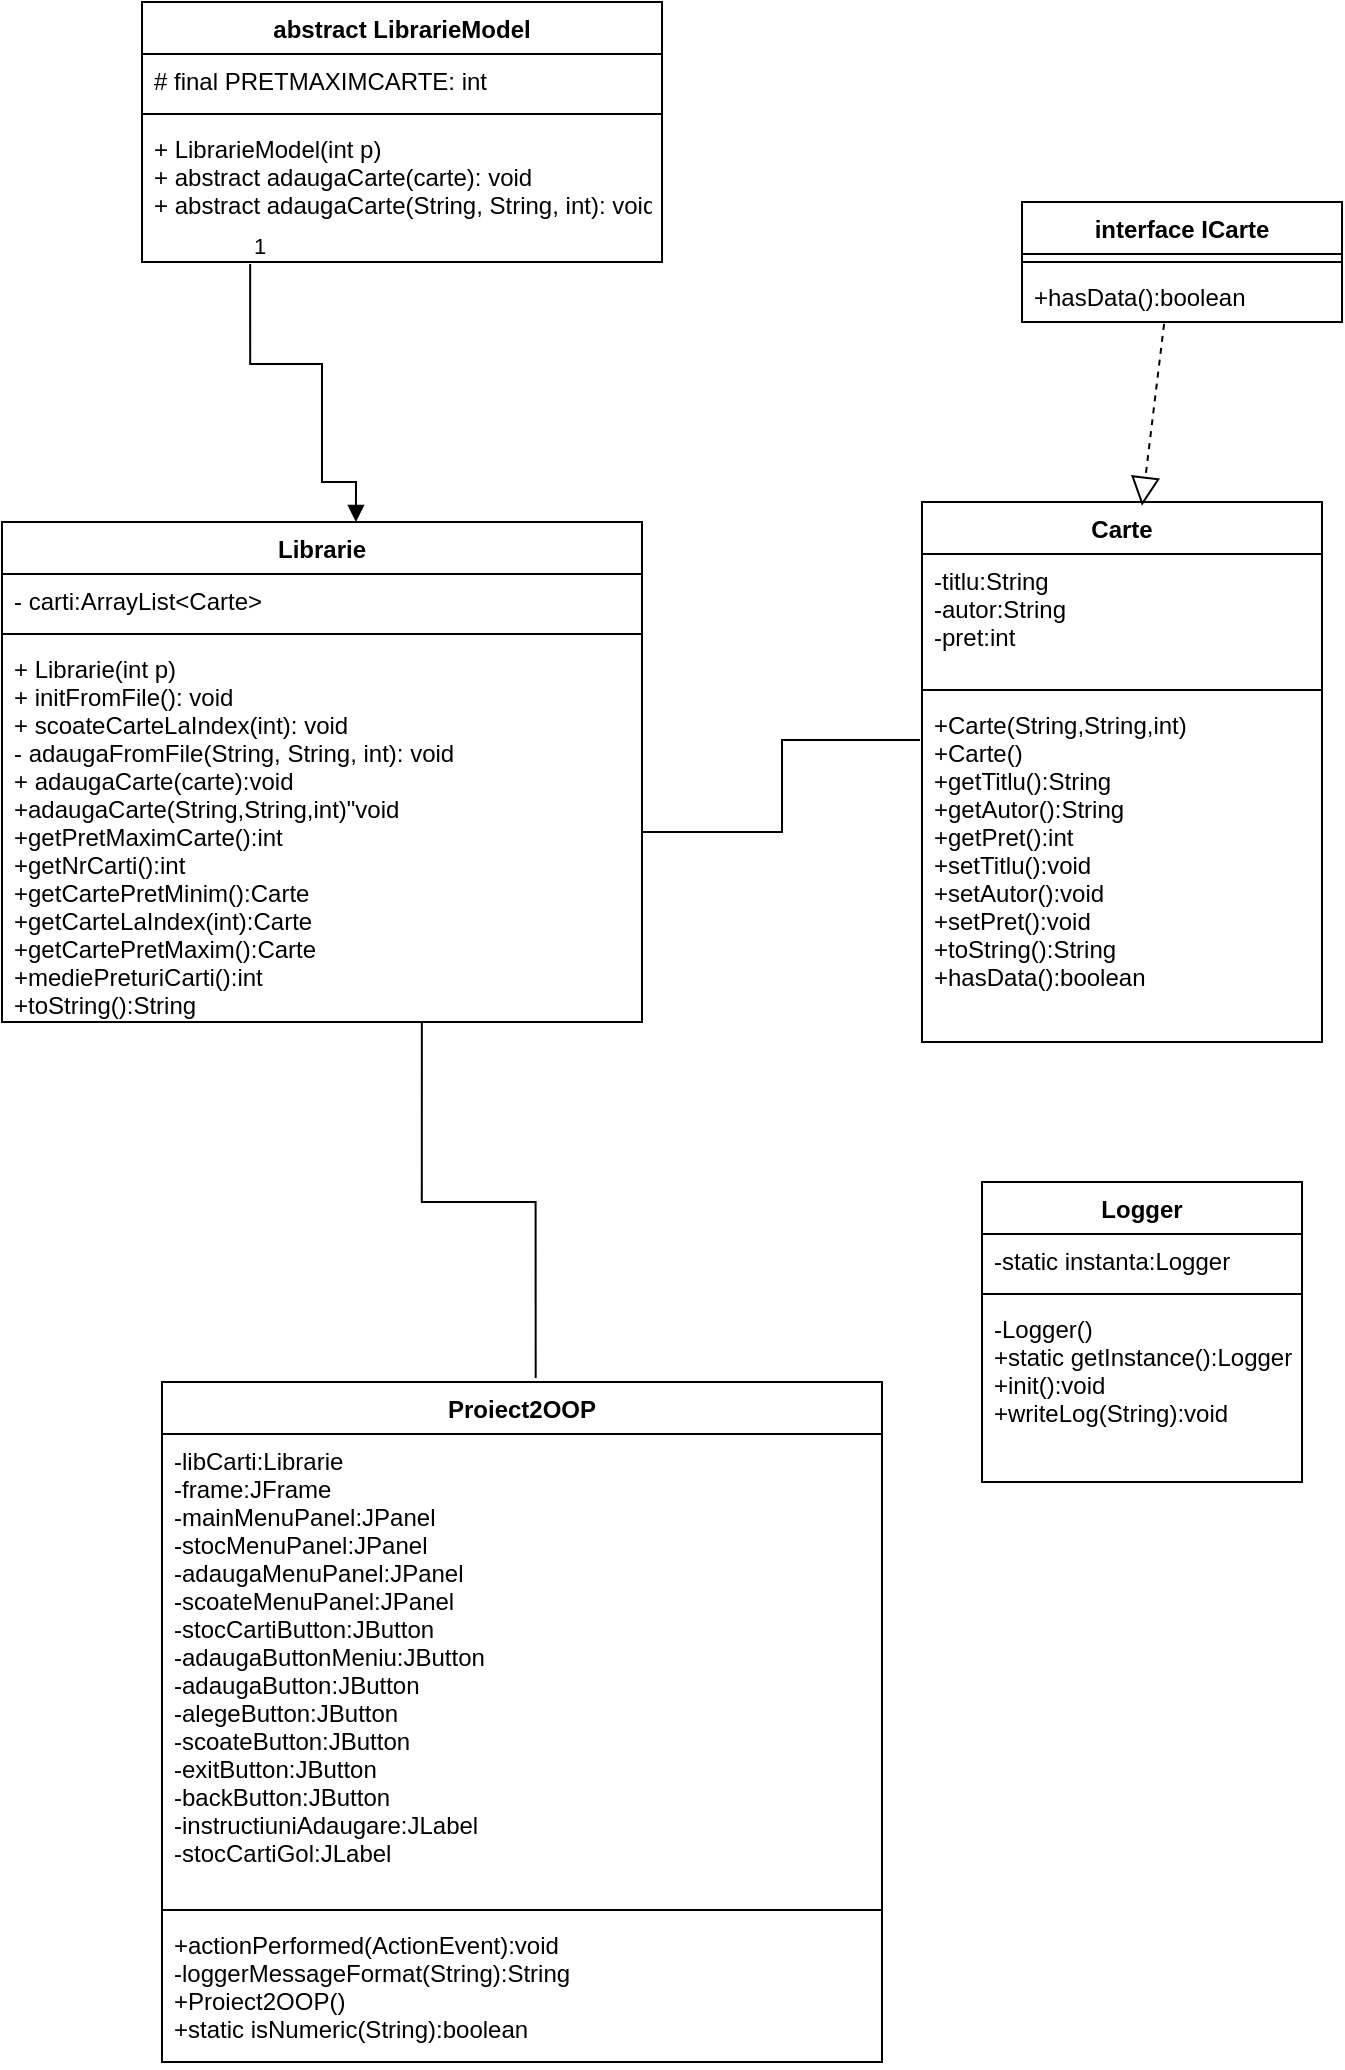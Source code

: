 <mxfile version="20.5.1" type="device"><diagram id="m9DFMcIcZcSnCkwJw-OL" name="Page-1"><mxGraphModel dx="2307" dy="1134" grid="1" gridSize="10" guides="1" tooltips="1" connect="1" arrows="1" fold="1" page="1" pageScale="1" pageWidth="850" pageHeight="1100" math="0" shadow="0"><root><mxCell id="0"/><mxCell id="1" parent="0"/><mxCell id="CLn6_b7d2IBmpxewzwSm-1" value="abstract LibrarieModel&#10;" style="swimlane;fontStyle=1;align=center;verticalAlign=top;childLayout=stackLayout;horizontal=1;startSize=26;horizontalStack=0;resizeParent=1;resizeParentMax=0;resizeLast=0;collapsible=1;marginBottom=0;" parent="1" vertex="1"><mxGeometry x="160" y="10" width="260" height="130" as="geometry"/></mxCell><mxCell id="CLn6_b7d2IBmpxewzwSm-2" value="# final PRETMAXIMCARTE: int" style="text;strokeColor=none;fillColor=none;align=left;verticalAlign=top;spacingLeft=4;spacingRight=4;overflow=hidden;rotatable=0;points=[[0,0.5],[1,0.5]];portConstraint=eastwest;" parent="CLn6_b7d2IBmpxewzwSm-1" vertex="1"><mxGeometry y="26" width="260" height="26" as="geometry"/></mxCell><mxCell id="CLn6_b7d2IBmpxewzwSm-3" value="" style="line;strokeWidth=1;fillColor=none;align=left;verticalAlign=middle;spacingTop=-1;spacingLeft=3;spacingRight=3;rotatable=0;labelPosition=right;points=[];portConstraint=eastwest;strokeColor=inherit;" parent="CLn6_b7d2IBmpxewzwSm-1" vertex="1"><mxGeometry y="52" width="260" height="8" as="geometry"/></mxCell><mxCell id="CLn6_b7d2IBmpxewzwSm-4" value="+ LibrarieModel(int p)&#10;+ abstract adaugaCarte(carte): void&#10;+ abstract adaugaCarte(String, String, int): void&#10;" style="text;strokeColor=none;fillColor=none;align=left;verticalAlign=top;spacingLeft=4;spacingRight=4;overflow=hidden;rotatable=0;points=[[0,0.5],[1,0.5]];portConstraint=eastwest;" parent="CLn6_b7d2IBmpxewzwSm-1" vertex="1"><mxGeometry y="60" width="260" height="70" as="geometry"/></mxCell><mxCell id="CLn6_b7d2IBmpxewzwSm-6" value="Librarie" style="swimlane;fontStyle=1;align=center;verticalAlign=top;childLayout=stackLayout;horizontal=1;startSize=26;horizontalStack=0;resizeParent=1;resizeParentMax=0;resizeLast=0;collapsible=1;marginBottom=0;" parent="1" vertex="1"><mxGeometry x="90" y="270" width="320" height="250" as="geometry"><mxRectangle x="170" y="360" width="80" height="30" as="alternateBounds"/></mxGeometry></mxCell><mxCell id="CLn6_b7d2IBmpxewzwSm-7" value="- carti:ArrayList&lt;Carte&gt;" style="text;strokeColor=none;fillColor=none;align=left;verticalAlign=top;spacingLeft=4;spacingRight=4;overflow=hidden;rotatable=0;points=[[0,0.5],[1,0.5]];portConstraint=eastwest;" parent="CLn6_b7d2IBmpxewzwSm-6" vertex="1"><mxGeometry y="26" width="320" height="26" as="geometry"/></mxCell><mxCell id="CLn6_b7d2IBmpxewzwSm-8" value="" style="line;strokeWidth=1;fillColor=none;align=left;verticalAlign=middle;spacingTop=-1;spacingLeft=3;spacingRight=3;rotatable=0;labelPosition=right;points=[];portConstraint=eastwest;strokeColor=inherit;" parent="CLn6_b7d2IBmpxewzwSm-6" vertex="1"><mxGeometry y="52" width="320" height="8" as="geometry"/></mxCell><mxCell id="CLn6_b7d2IBmpxewzwSm-9" value="+ Librarie(int p)&#10;+ initFromFile(): void&#10;+ scoateCarteLaIndex(int): void&#10;- adaugaFromFile(String, String, int): void&#10;+ adaugaCarte(carte):void&#10;+adaugaCarte(String,String,int)&quot;void&#10;+getPretMaximCarte():int&#10;+getNrCarti():int&#10;+getCartePretMinim():Carte&#10;+getCarteLaIndex(int):Carte&#10;+getCartePretMaxim():Carte&#10;+mediePreturiCarti():int&#10;+toString():String&#10;" style="text;strokeColor=none;fillColor=none;align=left;verticalAlign=top;spacingLeft=4;spacingRight=4;overflow=hidden;rotatable=0;points=[[0,0.5],[1,0.5]];portConstraint=eastwest;" parent="CLn6_b7d2IBmpxewzwSm-6" vertex="1"><mxGeometry y="60" width="320" height="190" as="geometry"/></mxCell><mxCell id="oyWTYlBm5b1Ohlm0QX3U-1" value="" style="endArrow=block;endFill=1;html=1;edgeStyle=orthogonalEdgeStyle;align=left;verticalAlign=top;rounded=0;exitX=0.208;exitY=1.014;exitDx=0;exitDy=0;exitPerimeter=0;entryX=0.553;entryY=0;entryDx=0;entryDy=0;entryPerimeter=0;" edge="1" parent="1" source="CLn6_b7d2IBmpxewzwSm-4" target="CLn6_b7d2IBmpxewzwSm-6"><mxGeometry x="-0.444" y="40" relative="1" as="geometry"><mxPoint x="250" y="280" as="sourcePoint"/><mxPoint x="410" y="280" as="targetPoint"/><Array as="points"><mxPoint x="214" y="191"/><mxPoint x="250" y="191"/><mxPoint x="250" y="250"/><mxPoint x="267" y="250"/></Array><mxPoint as="offset"/></mxGeometry></mxCell><mxCell id="oyWTYlBm5b1Ohlm0QX3U-2" value="1" style="edgeLabel;resizable=0;html=1;align=left;verticalAlign=bottom;" connectable="0" vertex="1" parent="oyWTYlBm5b1Ohlm0QX3U-1"><mxGeometry x="-1" relative="1" as="geometry"/></mxCell><mxCell id="oyWTYlBm5b1Ohlm0QX3U-4" value="interface ICarte" style="swimlane;fontStyle=1;align=center;verticalAlign=top;childLayout=stackLayout;horizontal=1;startSize=26;horizontalStack=0;resizeParent=1;resizeParentMax=0;resizeLast=0;collapsible=1;marginBottom=0;" vertex="1" parent="1"><mxGeometry x="600" y="110" width="160" height="60" as="geometry"/></mxCell><mxCell id="oyWTYlBm5b1Ohlm0QX3U-6" value="" style="line;strokeWidth=1;fillColor=none;align=left;verticalAlign=middle;spacingTop=-1;spacingLeft=3;spacingRight=3;rotatable=0;labelPosition=right;points=[];portConstraint=eastwest;strokeColor=inherit;" vertex="1" parent="oyWTYlBm5b1Ohlm0QX3U-4"><mxGeometry y="26" width="160" height="8" as="geometry"/></mxCell><mxCell id="oyWTYlBm5b1Ohlm0QX3U-7" value="+hasData():boolean&#10;" style="text;strokeColor=none;fillColor=none;align=left;verticalAlign=top;spacingLeft=4;spacingRight=4;overflow=hidden;rotatable=0;points=[[0,0.5],[1,0.5]];portConstraint=eastwest;" vertex="1" parent="oyWTYlBm5b1Ohlm0QX3U-4"><mxGeometry y="34" width="160" height="26" as="geometry"/></mxCell><mxCell id="oyWTYlBm5b1Ohlm0QX3U-8" value="Carte" style="swimlane;fontStyle=1;align=center;verticalAlign=top;childLayout=stackLayout;horizontal=1;startSize=26;horizontalStack=0;resizeParent=1;resizeParentMax=0;resizeLast=0;collapsible=1;marginBottom=0;" vertex="1" parent="1"><mxGeometry x="550" y="260" width="200" height="270" as="geometry"/></mxCell><mxCell id="oyWTYlBm5b1Ohlm0QX3U-9" value="-titlu:String&#10;-autor:String&#10;-pret:int" style="text;strokeColor=none;fillColor=none;align=left;verticalAlign=top;spacingLeft=4;spacingRight=4;overflow=hidden;rotatable=0;points=[[0,0.5],[1,0.5]];portConstraint=eastwest;" vertex="1" parent="oyWTYlBm5b1Ohlm0QX3U-8"><mxGeometry y="26" width="200" height="64" as="geometry"/></mxCell><mxCell id="oyWTYlBm5b1Ohlm0QX3U-10" value="" style="line;strokeWidth=1;fillColor=none;align=left;verticalAlign=middle;spacingTop=-1;spacingLeft=3;spacingRight=3;rotatable=0;labelPosition=right;points=[];portConstraint=eastwest;strokeColor=inherit;" vertex="1" parent="oyWTYlBm5b1Ohlm0QX3U-8"><mxGeometry y="90" width="200" height="8" as="geometry"/></mxCell><mxCell id="oyWTYlBm5b1Ohlm0QX3U-11" value="+Carte(String,String,int)&#10;+Carte()&#10;+getTitlu():String&#10;+getAutor():String&#10;+getPret():int&#10;+setTitlu():void&#10;+setAutor():void&#10;+setPret():void&#10;+toString():String&#10;+hasData():boolean" style="text;strokeColor=none;fillColor=none;align=left;verticalAlign=top;spacingLeft=4;spacingRight=4;overflow=hidden;rotatable=0;points=[[0,0.5],[1,0.5]];portConstraint=eastwest;" vertex="1" parent="oyWTYlBm5b1Ohlm0QX3U-8"><mxGeometry y="98" width="200" height="172" as="geometry"/></mxCell><mxCell id="oyWTYlBm5b1Ohlm0QX3U-12" value="" style="endArrow=block;dashed=1;endFill=0;endSize=12;html=1;rounded=0;exitX=0.444;exitY=1.038;exitDx=0;exitDy=0;exitPerimeter=0;entryX=0.55;entryY=0.007;entryDx=0;entryDy=0;entryPerimeter=0;" edge="1" parent="1" source="oyWTYlBm5b1Ohlm0QX3U-7" target="oyWTYlBm5b1Ohlm0QX3U-8"><mxGeometry width="160" relative="1" as="geometry"><mxPoint x="510" y="450" as="sourcePoint"/><mxPoint x="670" y="450" as="targetPoint"/></mxGeometry></mxCell><mxCell id="oyWTYlBm5b1Ohlm0QX3U-14" value="" style="endArrow=none;html=1;edgeStyle=orthogonalEdgeStyle;rounded=0;entryX=-0.005;entryY=0.122;entryDx=0;entryDy=0;entryPerimeter=0;" edge="1" parent="1" source="CLn6_b7d2IBmpxewzwSm-9" target="oyWTYlBm5b1Ohlm0QX3U-11"><mxGeometry relative="1" as="geometry"><mxPoint x="350" y="570" as="sourcePoint"/><mxPoint x="510" y="570" as="targetPoint"/></mxGeometry></mxCell><mxCell id="oyWTYlBm5b1Ohlm0QX3U-17" value="Logger" style="swimlane;fontStyle=1;align=center;verticalAlign=top;childLayout=stackLayout;horizontal=1;startSize=26;horizontalStack=0;resizeParent=1;resizeParentMax=0;resizeLast=0;collapsible=1;marginBottom=0;" vertex="1" parent="1"><mxGeometry x="580" y="600" width="160" height="150" as="geometry"/></mxCell><mxCell id="oyWTYlBm5b1Ohlm0QX3U-18" value="-static instanta:Logger" style="text;strokeColor=none;fillColor=none;align=left;verticalAlign=top;spacingLeft=4;spacingRight=4;overflow=hidden;rotatable=0;points=[[0,0.5],[1,0.5]];portConstraint=eastwest;" vertex="1" parent="oyWTYlBm5b1Ohlm0QX3U-17"><mxGeometry y="26" width="160" height="26" as="geometry"/></mxCell><mxCell id="oyWTYlBm5b1Ohlm0QX3U-19" value="" style="line;strokeWidth=1;fillColor=none;align=left;verticalAlign=middle;spacingTop=-1;spacingLeft=3;spacingRight=3;rotatable=0;labelPosition=right;points=[];portConstraint=eastwest;strokeColor=inherit;" vertex="1" parent="oyWTYlBm5b1Ohlm0QX3U-17"><mxGeometry y="52" width="160" height="8" as="geometry"/></mxCell><mxCell id="oyWTYlBm5b1Ohlm0QX3U-20" value="-Logger()&#10;+static getInstance():Logger&#10;+init():void&#10;+writeLog(String):void" style="text;strokeColor=none;fillColor=none;align=left;verticalAlign=top;spacingLeft=4;spacingRight=4;overflow=hidden;rotatable=0;points=[[0,0.5],[1,0.5]];portConstraint=eastwest;" vertex="1" parent="oyWTYlBm5b1Ohlm0QX3U-17"><mxGeometry y="60" width="160" height="90" as="geometry"/></mxCell><mxCell id="oyWTYlBm5b1Ohlm0QX3U-25" value="Proiect2OOP" style="swimlane;fontStyle=1;align=center;verticalAlign=top;childLayout=stackLayout;horizontal=1;startSize=26;horizontalStack=0;resizeParent=1;resizeParentMax=0;resizeLast=0;collapsible=1;marginBottom=0;" vertex="1" parent="1"><mxGeometry x="170" y="700" width="360" height="340" as="geometry"/></mxCell><mxCell id="oyWTYlBm5b1Ohlm0QX3U-26" value="-libCarti:Librarie&#10;-frame:JFrame&#10;-mainMenuPanel:JPanel&#10;-stocMenuPanel:JPanel&#10;-adaugaMenuPanel:JPanel&#10;-scoateMenuPanel:JPanel&#10;-stocCartiButton:JButton&#10;-adaugaButtonMeniu:JButton&#10;-adaugaButton:JButton&#10;-alegeButton:JButton&#10;-scoateButton:JButton&#10;-exitButton:JButton&#10;-backButton:JButton&#10;-instructiuniAdaugare:JLabel&#10;-stocCartiGol:JLabel" style="text;strokeColor=none;fillColor=none;align=left;verticalAlign=top;spacingLeft=4;spacingRight=4;overflow=hidden;rotatable=0;points=[[0,0.5],[1,0.5]];portConstraint=eastwest;" vertex="1" parent="oyWTYlBm5b1Ohlm0QX3U-25"><mxGeometry y="26" width="360" height="234" as="geometry"/></mxCell><mxCell id="oyWTYlBm5b1Ohlm0QX3U-27" value="" style="line;strokeWidth=1;fillColor=none;align=left;verticalAlign=middle;spacingTop=-1;spacingLeft=3;spacingRight=3;rotatable=0;labelPosition=right;points=[];portConstraint=eastwest;strokeColor=inherit;" vertex="1" parent="oyWTYlBm5b1Ohlm0QX3U-25"><mxGeometry y="260" width="360" height="8" as="geometry"/></mxCell><mxCell id="oyWTYlBm5b1Ohlm0QX3U-28" value="+actionPerformed(ActionEvent):void&#10;-loggerMessageFormat(String):String&#10;+Proiect2OOP()&#10;+static isNumeric(String):boolean" style="text;strokeColor=none;fillColor=none;align=left;verticalAlign=top;spacingLeft=4;spacingRight=4;overflow=hidden;rotatable=0;points=[[0,0.5],[1,0.5]];portConstraint=eastwest;" vertex="1" parent="oyWTYlBm5b1Ohlm0QX3U-25"><mxGeometry y="268" width="360" height="72" as="geometry"/></mxCell><mxCell id="oyWTYlBm5b1Ohlm0QX3U-29" value="" style="endArrow=none;html=1;edgeStyle=orthogonalEdgeStyle;rounded=0;entryX=0.656;entryY=1;entryDx=0;entryDy=0;entryPerimeter=0;exitX=0.519;exitY=-0.006;exitDx=0;exitDy=0;exitPerimeter=0;" edge="1" parent="1" source="oyWTYlBm5b1Ohlm0QX3U-25" target="CLn6_b7d2IBmpxewzwSm-9"><mxGeometry relative="1" as="geometry"><mxPoint x="180.5" y="596.02" as="sourcePoint"/><mxPoint x="319.5" y="550.004" as="targetPoint"/></mxGeometry></mxCell></root></mxGraphModel></diagram></mxfile>